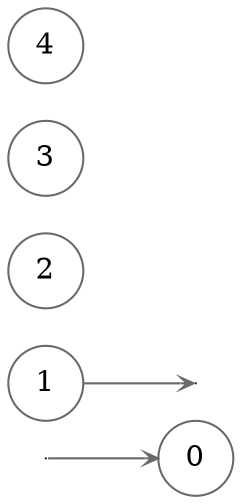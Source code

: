 digraph
{
  vcsn_context = "lat<letterset<char_letters(abcde)>, letterset<char_letters(abcde)>>, b"
  rankdir = LR
  edge [arrowhead = vee, arrowsize = .6]
  {
    node [shape = point, width = 0]
    I0
    F1
  }
  {
    node [shape = circle, style = rounded, width = 0.5]
    0 [color = DimGray]
    1 [color = DimGray]
    2 [color = DimGray]
    3 [color = DimGray]
    4 [color = DimGray]
  }
  I0 -> 0 [color = DimGray]
  1 -> F1 [color = DimGray]
}
